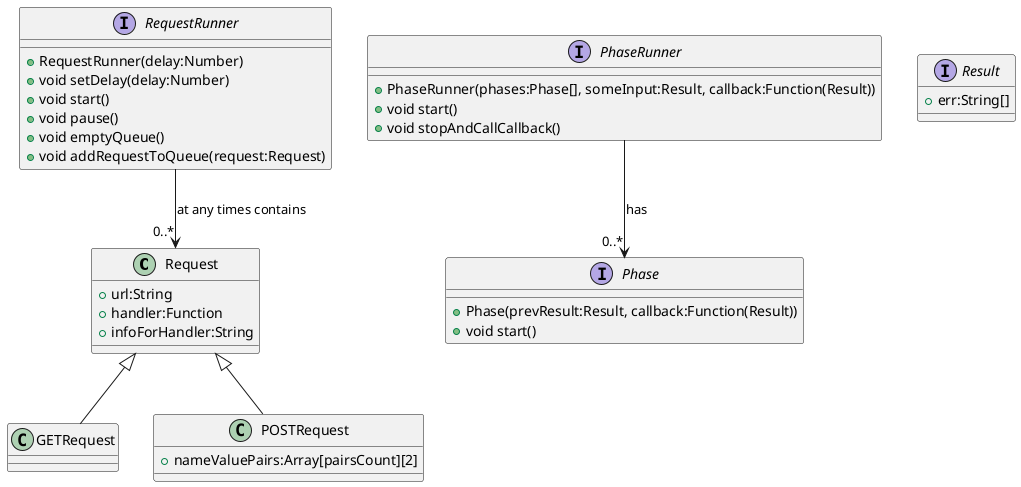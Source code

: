 ' The diagram uses PlantUML. A picture will always be saved with the same name.
' Interface diagram: i.e., a class diagram with only interfaces. My notation xD
' Please note that this is a conceptual model, implementation may differ. For
' example: I won't really create a class called Request, I'll just use objects.
' Also, may not resemble exactly the class diagram.
@startuml
  Request <|-- GETRequest
  Request <|-- POSTRequest
  RequestRunner --> "0..*" Request : at any times contains
  PhaseRunner --> "0..*" Phase : has
  class Request {
    +url:String
    +handler:Function
    +infoForHandler:String
  }
  class GETRequest {
  }
  class POSTRequest {
    +nameValuePairs:Array[pairsCount][2]
  }
  interface RequestRunner {
    +RequestRunner(delay:Number)
    +void setDelay(delay:Number)
    +void start()
    +void pause()
    +void emptyQueue()
    +void addRequestToQueue(request:Request)
  }
  interface Phase {
    +Phase(prevResult:Result, callback:Function(Result))
    +void start()
  }
  interface PhaseRunner {
    +PhaseRunner(phases:Phase[], someInput:Result, callback:Function(Result))
    +void start()
    +void stopAndCallCallback()
  }
  interface Result {
    +err:String[]
  }
@enduml
